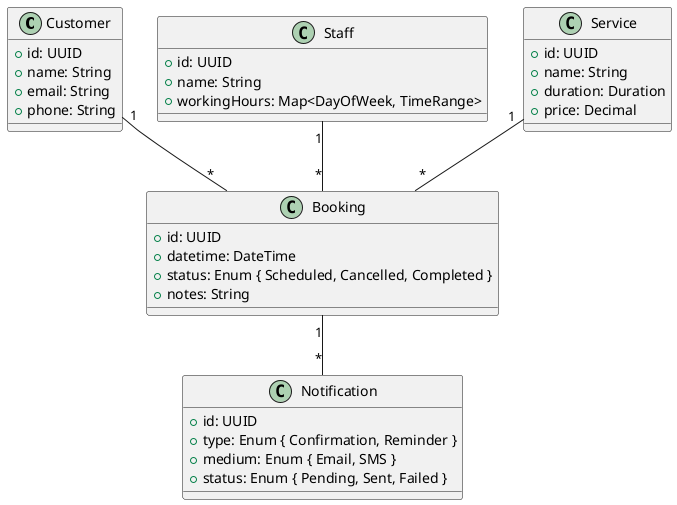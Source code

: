 @startuml
class Customer {
  +id: UUID
  +name: String
  +email: String
  +phone: String
}
class Staff {
  +id: UUID
  +name: String
  +workingHours: Map<DayOfWeek, TimeRange>
}
class Service {
  +id: UUID
  +name: String
  +duration: Duration
  +price: Decimal
}
class Booking {
  +id: UUID
  +datetime: DateTime
  +status: Enum { Scheduled, Cancelled, Completed }
  +notes: String
}
class Notification {
  +id: UUID
  +type: Enum { Confirmation, Reminder }
  +medium: Enum { Email, SMS }
  +status: Enum { Pending, Sent, Failed }
}
Customer "1" -- "*" Booking
Staff "1" -- "*" Booking
Service "1" -- "*" Booking
Booking "1" -- "*" Notification
@enduml
